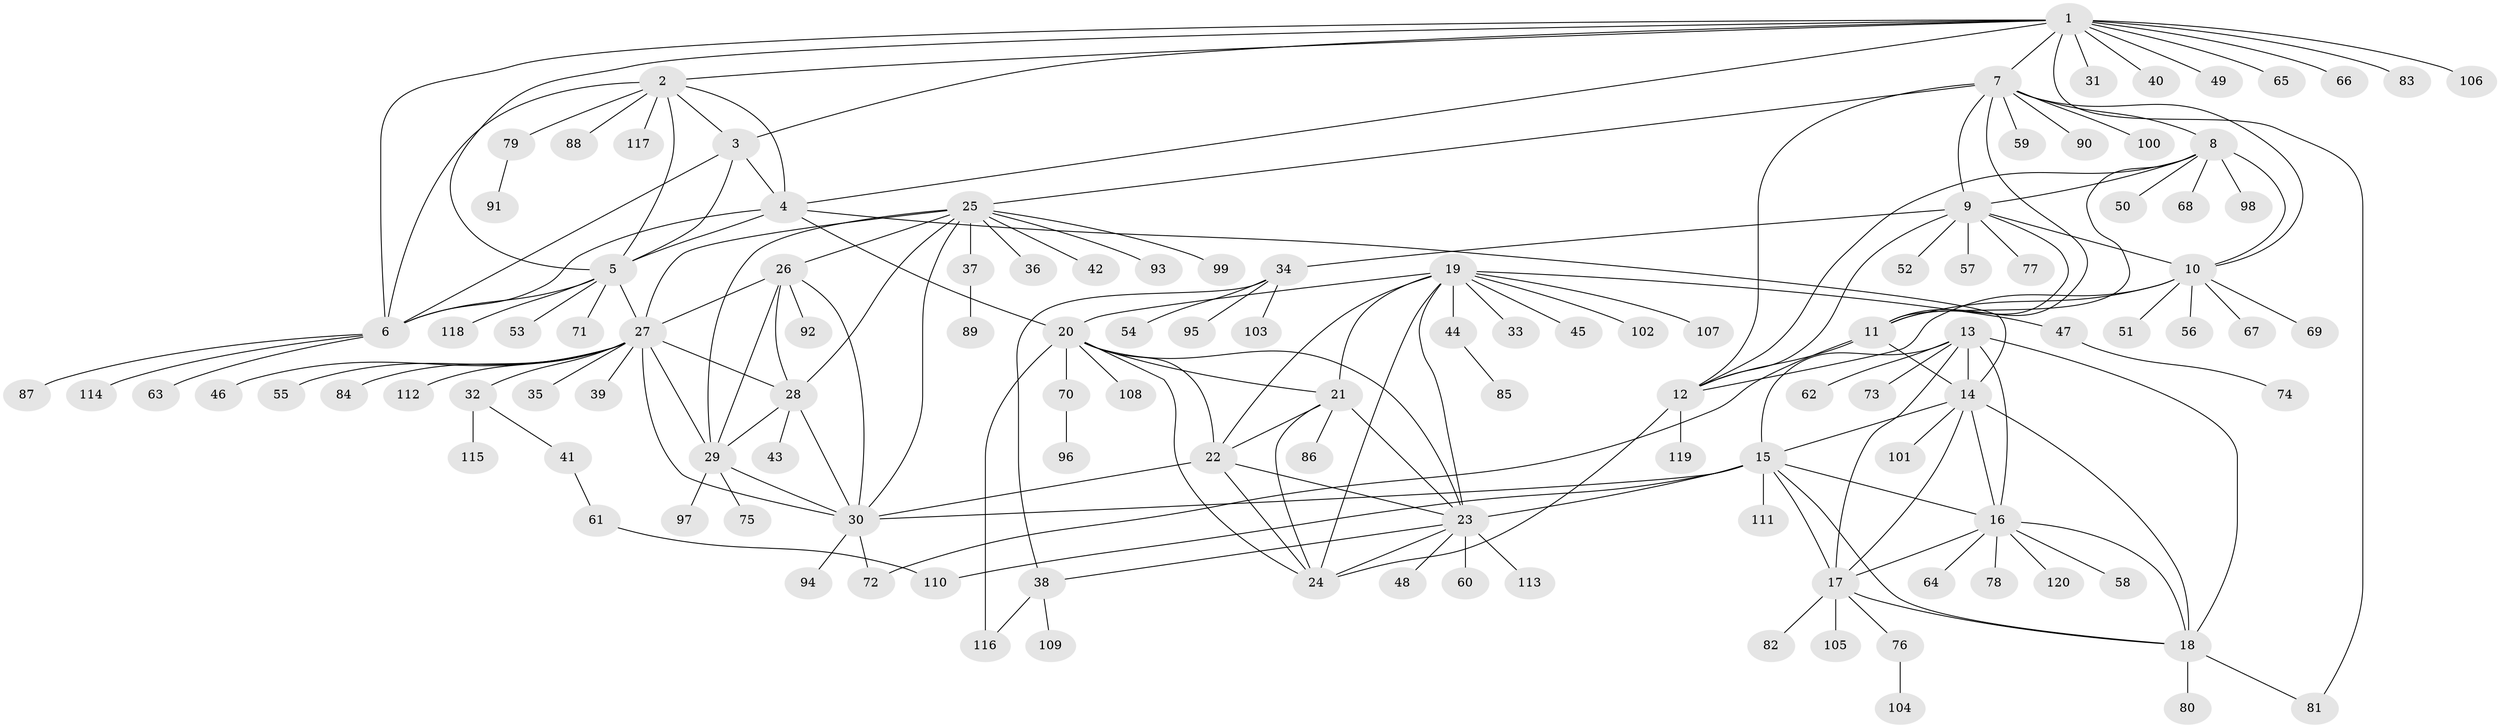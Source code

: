 // Generated by graph-tools (version 1.1) at 2025/11/02/27/25 16:11:36]
// undirected, 120 vertices, 180 edges
graph export_dot {
graph [start="1"]
  node [color=gray90,style=filled];
  1;
  2;
  3;
  4;
  5;
  6;
  7;
  8;
  9;
  10;
  11;
  12;
  13;
  14;
  15;
  16;
  17;
  18;
  19;
  20;
  21;
  22;
  23;
  24;
  25;
  26;
  27;
  28;
  29;
  30;
  31;
  32;
  33;
  34;
  35;
  36;
  37;
  38;
  39;
  40;
  41;
  42;
  43;
  44;
  45;
  46;
  47;
  48;
  49;
  50;
  51;
  52;
  53;
  54;
  55;
  56;
  57;
  58;
  59;
  60;
  61;
  62;
  63;
  64;
  65;
  66;
  67;
  68;
  69;
  70;
  71;
  72;
  73;
  74;
  75;
  76;
  77;
  78;
  79;
  80;
  81;
  82;
  83;
  84;
  85;
  86;
  87;
  88;
  89;
  90;
  91;
  92;
  93;
  94;
  95;
  96;
  97;
  98;
  99;
  100;
  101;
  102;
  103;
  104;
  105;
  106;
  107;
  108;
  109;
  110;
  111;
  112;
  113;
  114;
  115;
  116;
  117;
  118;
  119;
  120;
  1 -- 2;
  1 -- 3;
  1 -- 4;
  1 -- 5;
  1 -- 6;
  1 -- 7;
  1 -- 31;
  1 -- 40;
  1 -- 49;
  1 -- 65;
  1 -- 66;
  1 -- 81;
  1 -- 83;
  1 -- 106;
  2 -- 3;
  2 -- 4;
  2 -- 5;
  2 -- 6;
  2 -- 79;
  2 -- 88;
  2 -- 117;
  3 -- 4;
  3 -- 5;
  3 -- 6;
  4 -- 5;
  4 -- 6;
  4 -- 14;
  4 -- 20;
  5 -- 6;
  5 -- 27;
  5 -- 53;
  5 -- 71;
  5 -- 118;
  6 -- 63;
  6 -- 87;
  6 -- 114;
  7 -- 8;
  7 -- 9;
  7 -- 10;
  7 -- 11;
  7 -- 12;
  7 -- 25;
  7 -- 59;
  7 -- 90;
  7 -- 100;
  8 -- 9;
  8 -- 10;
  8 -- 11;
  8 -- 12;
  8 -- 50;
  8 -- 68;
  8 -- 98;
  9 -- 10;
  9 -- 11;
  9 -- 12;
  9 -- 34;
  9 -- 52;
  9 -- 57;
  9 -- 77;
  10 -- 11;
  10 -- 12;
  10 -- 51;
  10 -- 56;
  10 -- 67;
  10 -- 69;
  11 -- 12;
  11 -- 14;
  11 -- 72;
  12 -- 24;
  12 -- 119;
  13 -- 14;
  13 -- 15;
  13 -- 16;
  13 -- 17;
  13 -- 18;
  13 -- 62;
  13 -- 73;
  14 -- 15;
  14 -- 16;
  14 -- 17;
  14 -- 18;
  14 -- 101;
  15 -- 16;
  15 -- 17;
  15 -- 18;
  15 -- 23;
  15 -- 30;
  15 -- 110;
  15 -- 111;
  16 -- 17;
  16 -- 18;
  16 -- 58;
  16 -- 64;
  16 -- 78;
  16 -- 120;
  17 -- 18;
  17 -- 76;
  17 -- 82;
  17 -- 105;
  18 -- 80;
  18 -- 81;
  19 -- 20;
  19 -- 21;
  19 -- 22;
  19 -- 23;
  19 -- 24;
  19 -- 33;
  19 -- 44;
  19 -- 45;
  19 -- 47;
  19 -- 102;
  19 -- 107;
  20 -- 21;
  20 -- 22;
  20 -- 23;
  20 -- 24;
  20 -- 70;
  20 -- 108;
  20 -- 116;
  21 -- 22;
  21 -- 23;
  21 -- 24;
  21 -- 86;
  22 -- 23;
  22 -- 24;
  22 -- 30;
  23 -- 24;
  23 -- 38;
  23 -- 48;
  23 -- 60;
  23 -- 113;
  25 -- 26;
  25 -- 27;
  25 -- 28;
  25 -- 29;
  25 -- 30;
  25 -- 36;
  25 -- 37;
  25 -- 42;
  25 -- 93;
  25 -- 99;
  26 -- 27;
  26 -- 28;
  26 -- 29;
  26 -- 30;
  26 -- 92;
  27 -- 28;
  27 -- 29;
  27 -- 30;
  27 -- 32;
  27 -- 35;
  27 -- 39;
  27 -- 46;
  27 -- 55;
  27 -- 84;
  27 -- 112;
  28 -- 29;
  28 -- 30;
  28 -- 43;
  29 -- 30;
  29 -- 75;
  29 -- 97;
  30 -- 72;
  30 -- 94;
  32 -- 41;
  32 -- 115;
  34 -- 38;
  34 -- 54;
  34 -- 95;
  34 -- 103;
  37 -- 89;
  38 -- 109;
  38 -- 116;
  41 -- 61;
  44 -- 85;
  47 -- 74;
  61 -- 110;
  70 -- 96;
  76 -- 104;
  79 -- 91;
}
